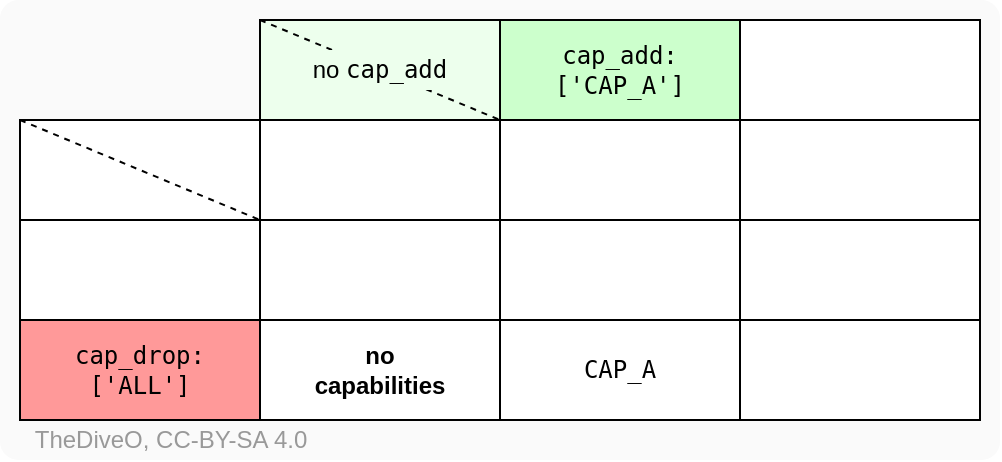 <mxfile version="20.8.16" type="device"><diagram id="xxXQhpsO8CIIqTGJruQP" name="cap drop all"><mxGraphModel dx="2074" dy="1188" grid="1" gridSize="10" guides="1" tooltips="1" connect="1" arrows="1" fold="1" page="1" pageScale="1" pageWidth="720" pageHeight="560" math="0" shadow="0"><root><mxCell id="0"/><mxCell id="rp5q-HNtVcqiAjDDJ-0j-3" value="background" parent="0"/><mxCell id="rp5q-HNtVcqiAjDDJ-0j-4" value="" style="rounded=1;whiteSpace=wrap;html=1;fillColor=#FAFAFA;arcSize=4;strokeColor=none;" parent="rp5q-HNtVcqiAjDDJ-0j-3" vertex="1"><mxGeometry width="500" height="230" as="geometry"/></mxCell><mxCell id="1" value="drop all" parent="0"/><mxCell id="FxhufUaBj3sl9I_H6THa-2" value="" style="rounded=0;whiteSpace=wrap;html=1;" parent="1" vertex="1"><mxGeometry x="130" y="60" width="120" height="50" as="geometry"/></mxCell><mxCell id="FxhufUaBj3sl9I_H6THa-3" value="" style="rounded=0;whiteSpace=wrap;html=1;fillColor=#EDFFED;" parent="1" vertex="1"><mxGeometry x="130" y="10" width="120" height="50" as="geometry"/></mxCell><mxCell id="FxhufUaBj3sl9I_H6THa-4" value="&lt;font face=&quot;monospace&quot;&gt;cap_add:&lt;br&gt;['CAP_A']&lt;/font&gt;" style="rounded=0;whiteSpace=wrap;html=1;fillColor=#CCFFCC;" parent="1" vertex="1"><mxGeometry x="250" y="10" width="120" height="50" as="geometry"/></mxCell><mxCell id="FxhufUaBj3sl9I_H6THa-5" value="" style="endArrow=none;html=1;rounded=0;fontFamily=monospace;exitX=0;exitY=0;exitDx=0;exitDy=0;entryX=1;entryY=0;entryDx=0;entryDy=0;dashed=1;" parent="1" source="FxhufUaBj3sl9I_H6THa-3" target="FxhufUaBj3sl9I_H6THa-2" edge="1"><mxGeometry width="50" height="50" relative="1" as="geometry"><mxPoint x="320" y="240" as="sourcePoint"/><mxPoint x="370" y="190" as="targetPoint"/></mxGeometry></mxCell><mxCell id="FxhufUaBj3sl9I_H6THa-6" value="" style="rounded=0;whiteSpace=wrap;html=1;" parent="1" vertex="1"><mxGeometry x="250" y="60" width="120" height="50" as="geometry"/></mxCell><mxCell id="FxhufUaBj3sl9I_H6THa-7" value="" style="rounded=0;whiteSpace=wrap;html=1;fillColor=#FFFFFF;" parent="1" vertex="1"><mxGeometry x="370" y="10" width="120" height="50" as="geometry"/></mxCell><mxCell id="FxhufUaBj3sl9I_H6THa-8" value="" style="rounded=0;whiteSpace=wrap;html=1;fillColor=#FFFFFF;" parent="1" vertex="1"><mxGeometry x="10" y="60" width="120" height="50" as="geometry"/></mxCell><mxCell id="FxhufUaBj3sl9I_H6THa-9" value="" style="endArrow=none;html=1;rounded=0;fontFamily=monospace;exitX=0;exitY=0;exitDx=0;exitDy=0;entryX=1;entryY=0;entryDx=0;entryDy=0;dashed=1;" parent="1" source="FxhufUaBj3sl9I_H6THa-8" edge="1"><mxGeometry width="50" height="50" relative="1" as="geometry"><mxPoint x="200" y="290" as="sourcePoint"/><mxPoint x="130" y="110.0" as="targetPoint"/></mxGeometry></mxCell><mxCell id="FxhufUaBj3sl9I_H6THa-10" value="" style="rounded=0;whiteSpace=wrap;html=1;fillColor=#FFFFFF;" parent="1" vertex="1"><mxGeometry x="10" y="110" width="120" height="50" as="geometry"/></mxCell><mxCell id="FxhufUaBj3sl9I_H6THa-11" value="&lt;font face=&quot;monospace&quot;&gt;cap_drop:&lt;br&gt;['ALL']&lt;/font&gt;" style="rounded=0;whiteSpace=wrap;html=1;fillColor=#FF9999;" parent="1" vertex="1"><mxGeometry x="10" y="160" width="120" height="50" as="geometry"/></mxCell><mxCell id="FxhufUaBj3sl9I_H6THa-12" value="" style="rounded=0;whiteSpace=wrap;html=1;" parent="1" vertex="1"><mxGeometry x="370" y="60" width="120" height="50" as="geometry"/></mxCell><mxCell id="FxhufUaBj3sl9I_H6THa-13" value="" style="rounded=0;whiteSpace=wrap;html=1;fillColor=#FFFFFF;" parent="1" vertex="1"><mxGeometry x="370" y="160" width="120" height="50" as="geometry"/></mxCell><mxCell id="FxhufUaBj3sl9I_H6THa-14" value="&lt;b&gt;no&lt;br&gt;capabilities&lt;/b&gt;" style="rounded=0;whiteSpace=wrap;html=1;" parent="1" vertex="1"><mxGeometry x="130" y="160" width="120" height="50" as="geometry"/></mxCell><mxCell id="FxhufUaBj3sl9I_H6THa-15" value="&lt;font face=&quot;monospace&quot;&gt;CAP_A&lt;/font&gt;" style="rounded=0;whiteSpace=wrap;html=1;" parent="1" vertex="1"><mxGeometry x="250" y="160" width="120" height="50" as="geometry"/></mxCell><mxCell id="FxhufUaBj3sl9I_H6THa-16" value="" style="rounded=0;whiteSpace=wrap;html=1;" parent="1" vertex="1"><mxGeometry x="130" y="110" width="120" height="50" as="geometry"/></mxCell><mxCell id="FxhufUaBj3sl9I_H6THa-17" value="" style="rounded=0;whiteSpace=wrap;html=1;" parent="1" vertex="1"><mxGeometry x="250" y="110" width="120" height="50" as="geometry"/></mxCell><mxCell id="FxhufUaBj3sl9I_H6THa-18" value="" style="rounded=0;whiteSpace=wrap;html=1;" parent="1" vertex="1"><mxGeometry x="370" y="110" width="120" height="50" as="geometry"/></mxCell><mxCell id="90SJg4g6pCN0UQmAiP3m-1" value="TheDiveO, CC-BY-SA 4.0" style="text;html=1;resizable=0;autosize=1;align=center;verticalAlign=middle;points=[];fillColor=none;strokeColor=none;rounded=0;fontColor=#999999;" parent="1" vertex="1"><mxGeometry x="10" y="210" width="150" height="20" as="geometry"/></mxCell><mxCell id="3" value="no&amp;nbsp;&lt;font face=&quot;monospace&quot;&gt;cap_add&lt;/font&gt;" style="text;html=1;strokeColor=none;align=center;verticalAlign=middle;whiteSpace=wrap;rounded=0;fillColor=#EDFFED;" parent="1" vertex="1"><mxGeometry x="150" y="25" width="80" height="20" as="geometry"/></mxCell></root></mxGraphModel></diagram></mxfile>